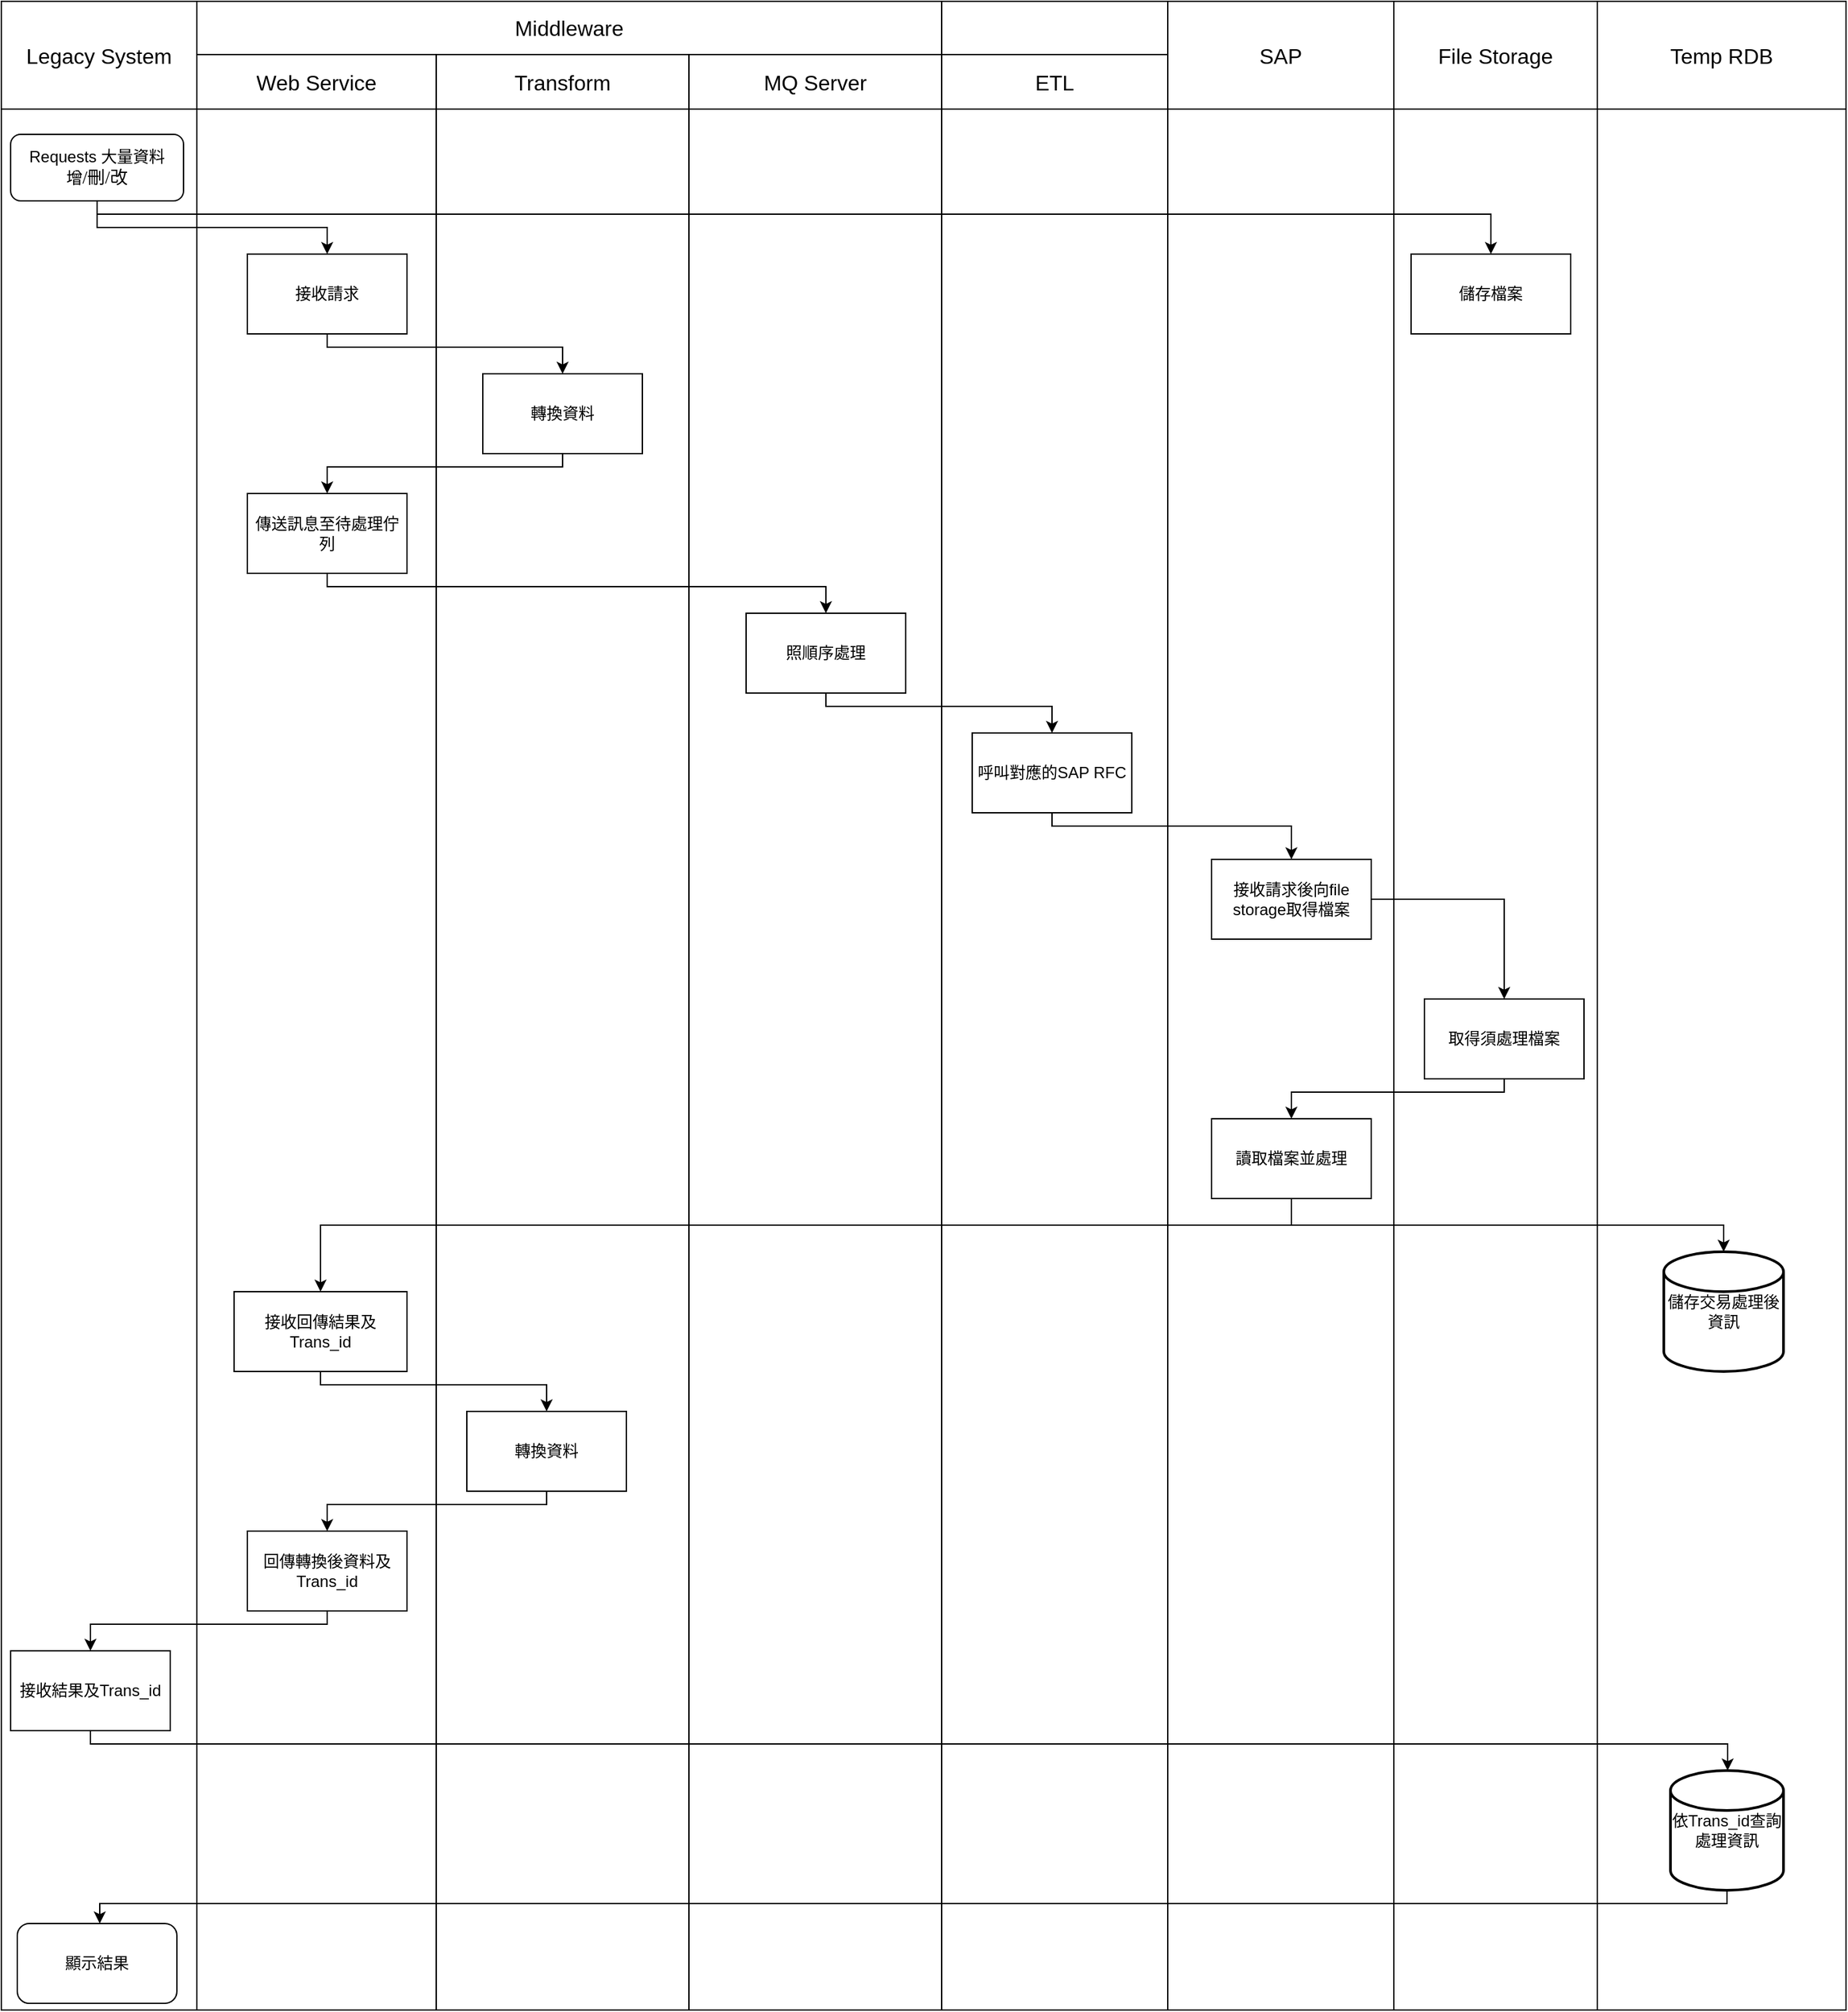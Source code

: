 <mxfile version="22.1.11" type="github">
  <diagram id="C5RBs43oDa-KdzZeNtuy" name="Page-1">
    <mxGraphModel dx="2120" dy="1839" grid="1" gridSize="10" guides="1" tooltips="1" connect="1" arrows="1" fold="1" page="1" pageScale="1" pageWidth="827" pageHeight="1169" math="0" shadow="0">
      <root>
        <mxCell id="WIyWlLk6GJQsqaUBKTNV-0" />
        <mxCell id="WIyWlLk6GJQsqaUBKTNV-1" parent="WIyWlLk6GJQsqaUBKTNV-0" />
        <mxCell id="abffdMrdUMkTcwWsMWbN-68" value="" style="shape=table;startSize=0;container=1;collapsible=0;childLayout=tableLayout;fontSize=16;movable=1;resizable=1;rotatable=1;deletable=1;editable=1;locked=0;connectable=1;" parent="WIyWlLk6GJQsqaUBKTNV-1" vertex="1">
          <mxGeometry x="-800" y="-1150" width="1387" height="1510" as="geometry" />
        </mxCell>
        <mxCell id="abffdMrdUMkTcwWsMWbN-69" value="" style="shape=tableRow;horizontal=0;startSize=0;swimlaneHead=0;swimlaneBody=0;strokeColor=inherit;top=0;left=0;bottom=0;right=0;collapsible=0;dropTarget=0;fillColor=none;points=[[0,0.5],[1,0.5]];portConstraint=eastwest;fontSize=16;" parent="abffdMrdUMkTcwWsMWbN-68" vertex="1">
          <mxGeometry width="1387" height="40" as="geometry" />
        </mxCell>
        <mxCell id="abffdMrdUMkTcwWsMWbN-70" value="Legacy System" style="shape=partialRectangle;html=1;whiteSpace=wrap;connectable=0;strokeColor=inherit;overflow=hidden;fillColor=none;top=0;left=0;bottom=0;right=0;pointerEvents=1;fontSize=16;rowspan=2;colspan=1;" parent="abffdMrdUMkTcwWsMWbN-69" vertex="1">
          <mxGeometry width="147" height="81" as="geometry">
            <mxRectangle width="147" height="40" as="alternateBounds" />
          </mxGeometry>
        </mxCell>
        <mxCell id="abffdMrdUMkTcwWsMWbN-71" value="Middleware" style="shape=partialRectangle;html=1;whiteSpace=wrap;connectable=0;strokeColor=inherit;overflow=hidden;fillColor=none;top=0;left=0;bottom=0;right=0;pointerEvents=1;fontSize=16;rowspan=1;colspan=3;" parent="abffdMrdUMkTcwWsMWbN-69" vertex="1">
          <mxGeometry x="147" width="560" height="40" as="geometry">
            <mxRectangle width="180" height="40" as="alternateBounds" />
          </mxGeometry>
        </mxCell>
        <mxCell id="abffdMrdUMkTcwWsMWbN-72" value="" style="shape=partialRectangle;html=1;whiteSpace=wrap;connectable=0;strokeColor=inherit;overflow=hidden;fillColor=none;top=0;left=0;bottom=0;right=0;pointerEvents=1;fontSize=16;" parent="abffdMrdUMkTcwWsMWbN-69" vertex="1" visible="0">
          <mxGeometry x="327" width="190" height="40" as="geometry">
            <mxRectangle width="190" height="40" as="alternateBounds" />
          </mxGeometry>
        </mxCell>
        <mxCell id="v7u4IJ1Ig2mSw9vjSMqS-14" style="shape=partialRectangle;html=1;whiteSpace=wrap;connectable=0;strokeColor=inherit;overflow=hidden;fillColor=none;top=0;left=0;bottom=0;right=0;pointerEvents=1;fontSize=16;" vertex="1" visible="0" parent="abffdMrdUMkTcwWsMWbN-69">
          <mxGeometry x="517" width="190" height="40" as="geometry">
            <mxRectangle width="190" height="40" as="alternateBounds" />
          </mxGeometry>
        </mxCell>
        <mxCell id="abffdMrdUMkTcwWsMWbN-82" value="" style="shape=partialRectangle;html=1;whiteSpace=wrap;connectable=0;strokeColor=inherit;overflow=hidden;fillColor=none;top=0;left=0;bottom=0;right=0;pointerEvents=1;fontSize=16;" parent="abffdMrdUMkTcwWsMWbN-69" vertex="1">
          <mxGeometry x="707" width="170" height="40" as="geometry">
            <mxRectangle width="170" height="40" as="alternateBounds" />
          </mxGeometry>
        </mxCell>
        <mxCell id="abffdMrdUMkTcwWsMWbN-174" value="SAP" style="shape=partialRectangle;html=1;whiteSpace=wrap;connectable=0;strokeColor=inherit;overflow=hidden;fillColor=none;top=0;left=0;bottom=0;right=0;pointerEvents=1;fontSize=16;rowspan=2;colspan=1;" parent="abffdMrdUMkTcwWsMWbN-69" vertex="1">
          <mxGeometry x="877" width="170" height="81" as="geometry">
            <mxRectangle width="170" height="40" as="alternateBounds" />
          </mxGeometry>
        </mxCell>
        <mxCell id="abffdMrdUMkTcwWsMWbN-187" value="File Storage" style="shape=partialRectangle;html=1;whiteSpace=wrap;connectable=0;strokeColor=inherit;overflow=hidden;fillColor=none;top=0;left=0;bottom=0;right=0;pointerEvents=1;fontSize=16;rowspan=2;colspan=1;" parent="abffdMrdUMkTcwWsMWbN-69" vertex="1">
          <mxGeometry x="1047" width="153" height="81" as="geometry">
            <mxRectangle width="153" height="40" as="alternateBounds" />
          </mxGeometry>
        </mxCell>
        <mxCell id="v7u4IJ1Ig2mSw9vjSMqS-2" value="Temp RDB" style="shape=partialRectangle;html=1;whiteSpace=wrap;connectable=0;strokeColor=inherit;overflow=hidden;fillColor=none;top=0;left=0;bottom=0;right=0;pointerEvents=1;fontSize=16;rowspan=2;colspan=1;" vertex="1" parent="abffdMrdUMkTcwWsMWbN-69">
          <mxGeometry x="1200" width="187" height="81" as="geometry">
            <mxRectangle width="187" height="40" as="alternateBounds" />
          </mxGeometry>
        </mxCell>
        <mxCell id="abffdMrdUMkTcwWsMWbN-166" style="shape=tableRow;horizontal=0;startSize=0;swimlaneHead=0;swimlaneBody=0;strokeColor=inherit;top=0;left=0;bottom=0;right=0;collapsible=0;dropTarget=0;fillColor=none;points=[[0,0.5],[1,0.5]];portConstraint=eastwest;fontSize=16;" parent="abffdMrdUMkTcwWsMWbN-68" vertex="1">
          <mxGeometry y="40" width="1387" height="41" as="geometry" />
        </mxCell>
        <mxCell id="abffdMrdUMkTcwWsMWbN-167" style="shape=partialRectangle;html=1;whiteSpace=wrap;connectable=0;strokeColor=inherit;overflow=hidden;fillColor=none;top=0;left=0;bottom=0;right=0;pointerEvents=1;fontSize=16;" parent="abffdMrdUMkTcwWsMWbN-166" vertex="1" visible="0">
          <mxGeometry width="147" height="41" as="geometry">
            <mxRectangle width="147" height="41" as="alternateBounds" />
          </mxGeometry>
        </mxCell>
        <mxCell id="abffdMrdUMkTcwWsMWbN-168" value="Web Service" style="shape=partialRectangle;html=1;whiteSpace=wrap;connectable=0;strokeColor=inherit;overflow=hidden;fillColor=none;top=0;left=0;bottom=0;right=0;pointerEvents=1;fontSize=16;" parent="abffdMrdUMkTcwWsMWbN-166" vertex="1">
          <mxGeometry x="147" width="180" height="41" as="geometry">
            <mxRectangle width="180" height="41" as="alternateBounds" />
          </mxGeometry>
        </mxCell>
        <mxCell id="abffdMrdUMkTcwWsMWbN-169" value="Transform" style="shape=partialRectangle;html=1;whiteSpace=wrap;connectable=0;strokeColor=inherit;overflow=hidden;fillColor=none;top=0;left=0;bottom=0;right=0;pointerEvents=1;fontSize=16;" parent="abffdMrdUMkTcwWsMWbN-166" vertex="1">
          <mxGeometry x="327" width="190" height="41" as="geometry">
            <mxRectangle width="190" height="41" as="alternateBounds" />
          </mxGeometry>
        </mxCell>
        <mxCell id="v7u4IJ1Ig2mSw9vjSMqS-15" value="MQ Server" style="shape=partialRectangle;html=1;whiteSpace=wrap;connectable=0;strokeColor=inherit;overflow=hidden;fillColor=none;top=0;left=0;bottom=0;right=0;pointerEvents=1;fontSize=16;" vertex="1" parent="abffdMrdUMkTcwWsMWbN-166">
          <mxGeometry x="517" width="190" height="41" as="geometry">
            <mxRectangle width="190" height="41" as="alternateBounds" />
          </mxGeometry>
        </mxCell>
        <mxCell id="abffdMrdUMkTcwWsMWbN-170" value="ETL" style="shape=partialRectangle;html=1;whiteSpace=wrap;connectable=0;strokeColor=inherit;overflow=hidden;fillColor=none;top=0;left=0;bottom=0;right=0;pointerEvents=1;fontSize=16;" parent="abffdMrdUMkTcwWsMWbN-166" vertex="1">
          <mxGeometry x="707" width="170" height="41" as="geometry">
            <mxRectangle width="170" height="41" as="alternateBounds" />
          </mxGeometry>
        </mxCell>
        <mxCell id="abffdMrdUMkTcwWsMWbN-175" style="shape=partialRectangle;html=1;whiteSpace=wrap;connectable=0;strokeColor=inherit;overflow=hidden;fillColor=none;top=0;left=0;bottom=0;right=0;pointerEvents=1;fontSize=16;" parent="abffdMrdUMkTcwWsMWbN-166" vertex="1" visible="0">
          <mxGeometry x="877" width="170" height="41" as="geometry">
            <mxRectangle width="170" height="41" as="alternateBounds" />
          </mxGeometry>
        </mxCell>
        <mxCell id="abffdMrdUMkTcwWsMWbN-188" style="shape=partialRectangle;html=1;whiteSpace=wrap;connectable=0;strokeColor=inherit;overflow=hidden;fillColor=none;top=0;left=0;bottom=0;right=0;pointerEvents=1;fontSize=16;" parent="abffdMrdUMkTcwWsMWbN-166" vertex="1" visible="0">
          <mxGeometry x="1047" width="153" height="41" as="geometry">
            <mxRectangle width="153" height="41" as="alternateBounds" />
          </mxGeometry>
        </mxCell>
        <mxCell id="v7u4IJ1Ig2mSw9vjSMqS-3" style="shape=partialRectangle;html=1;whiteSpace=wrap;connectable=0;strokeColor=inherit;overflow=hidden;fillColor=none;top=0;left=0;bottom=0;right=0;pointerEvents=1;fontSize=16;" vertex="1" visible="0" parent="abffdMrdUMkTcwWsMWbN-166">
          <mxGeometry x="1200" width="187" height="41" as="geometry">
            <mxRectangle width="187" height="41" as="alternateBounds" />
          </mxGeometry>
        </mxCell>
        <mxCell id="abffdMrdUMkTcwWsMWbN-73" value="" style="shape=tableRow;horizontal=0;startSize=0;swimlaneHead=0;swimlaneBody=0;strokeColor=inherit;top=0;left=0;bottom=0;right=0;collapsible=0;dropTarget=0;fillColor=none;points=[[0,0.5],[1,0.5]];portConstraint=eastwest;fontSize=16;" parent="abffdMrdUMkTcwWsMWbN-68" vertex="1">
          <mxGeometry y="81" width="1387" height="1429" as="geometry" />
        </mxCell>
        <mxCell id="abffdMrdUMkTcwWsMWbN-74" value="" style="shape=partialRectangle;html=1;whiteSpace=wrap;connectable=0;strokeColor=inherit;overflow=hidden;fillColor=none;top=0;left=0;bottom=0;right=0;pointerEvents=1;fontSize=16;" parent="abffdMrdUMkTcwWsMWbN-73" vertex="1">
          <mxGeometry width="147" height="1429" as="geometry">
            <mxRectangle width="147" height="1429" as="alternateBounds" />
          </mxGeometry>
        </mxCell>
        <mxCell id="abffdMrdUMkTcwWsMWbN-76" value="" style="shape=partialRectangle;html=1;whiteSpace=wrap;connectable=0;strokeColor=inherit;overflow=hidden;fillColor=none;top=0;left=0;bottom=0;right=0;pointerEvents=1;fontSize=16;" parent="abffdMrdUMkTcwWsMWbN-73" vertex="1">
          <mxGeometry x="147" width="180" height="1429" as="geometry">
            <mxRectangle width="180" height="1429" as="alternateBounds" />
          </mxGeometry>
        </mxCell>
        <mxCell id="abffdMrdUMkTcwWsMWbN-83" style="shape=partialRectangle;html=1;whiteSpace=wrap;connectable=0;strokeColor=inherit;overflow=hidden;fillColor=none;top=0;left=0;bottom=0;right=0;pointerEvents=1;fontSize=16;" parent="abffdMrdUMkTcwWsMWbN-73" vertex="1">
          <mxGeometry x="327" width="190" height="1429" as="geometry">
            <mxRectangle width="190" height="1429" as="alternateBounds" />
          </mxGeometry>
        </mxCell>
        <mxCell id="v7u4IJ1Ig2mSw9vjSMqS-16" style="shape=partialRectangle;html=1;whiteSpace=wrap;connectable=0;strokeColor=inherit;overflow=hidden;fillColor=none;top=0;left=0;bottom=0;right=0;pointerEvents=1;fontSize=16;" vertex="1" parent="abffdMrdUMkTcwWsMWbN-73">
          <mxGeometry x="517" width="190" height="1429" as="geometry">
            <mxRectangle width="190" height="1429" as="alternateBounds" />
          </mxGeometry>
        </mxCell>
        <mxCell id="abffdMrdUMkTcwWsMWbN-134" value="" style="whiteSpace=wrap;html=1;rounded=0;glass=0;strokeWidth=1;shadow=0;" parent="abffdMrdUMkTcwWsMWbN-73" vertex="1">
          <mxGeometry x="707" width="170" height="1429" as="geometry">
            <mxRectangle width="170" height="1429" as="alternateBounds" />
          </mxGeometry>
        </mxCell>
        <mxCell id="abffdMrdUMkTcwWsMWbN-176" style="whiteSpace=wrap;html=1;rounded=0;glass=0;strokeWidth=1;shadow=0;" parent="abffdMrdUMkTcwWsMWbN-73" vertex="1">
          <mxGeometry x="877" width="170" height="1429" as="geometry">
            <mxRectangle width="170" height="1429" as="alternateBounds" />
          </mxGeometry>
        </mxCell>
        <mxCell id="abffdMrdUMkTcwWsMWbN-189" style="whiteSpace=wrap;html=1;rounded=0;glass=0;strokeWidth=1;shadow=0;" parent="abffdMrdUMkTcwWsMWbN-73" vertex="1">
          <mxGeometry x="1047" width="153" height="1429" as="geometry">
            <mxRectangle width="153" height="1429" as="alternateBounds" />
          </mxGeometry>
        </mxCell>
        <mxCell id="v7u4IJ1Ig2mSw9vjSMqS-4" style="whiteSpace=wrap;html=1;rounded=0;glass=0;strokeWidth=1;shadow=0;" vertex="1" parent="abffdMrdUMkTcwWsMWbN-73">
          <mxGeometry x="1200" width="187" height="1429" as="geometry">
            <mxRectangle width="187" height="1429" as="alternateBounds" />
          </mxGeometry>
        </mxCell>
        <mxCell id="abffdMrdUMkTcwWsMWbN-136" value="" style="whiteSpace=wrap;html=1;rounded=0;glass=0;strokeWidth=1;shadow=0;" parent="abffdMrdUMkTcwWsMWbN-73" vertex="1">
          <mxGeometry x="1387" width="NaN" height="1429" as="geometry">
            <mxRectangle width="NaN" height="1429" as="alternateBounds" />
          </mxGeometry>
        </mxCell>
        <mxCell id="abffdMrdUMkTcwWsMWbN-75" value="" style="shape=partialRectangle;html=1;whiteSpace=wrap;connectable=0;strokeColor=inherit;overflow=hidden;fillColor=none;top=0;left=0;bottom=0;right=0;pointerEvents=1;fontSize=16;" parent="abffdMrdUMkTcwWsMWbN-73" vertex="1">
          <mxGeometry width="NaN" height="1429" as="geometry">
            <mxRectangle width="NaN" height="1429" as="alternateBounds" />
          </mxGeometry>
        </mxCell>
        <mxCell id="abffdMrdUMkTcwWsMWbN-179" value="儲存檔案" style="rounded=0;whiteSpace=wrap;html=1;" parent="WIyWlLk6GJQsqaUBKTNV-1" vertex="1">
          <mxGeometry x="260" y="-960" width="120" height="60" as="geometry" />
        </mxCell>
        <mxCell id="v7u4IJ1Ig2mSw9vjSMqS-17" style="edgeStyle=orthogonalEdgeStyle;rounded=0;orthogonalLoop=1;jettySize=auto;html=1;" edge="1" parent="WIyWlLk6GJQsqaUBKTNV-1" source="abffdMrdUMkTcwWsMWbN-85" target="abffdMrdUMkTcwWsMWbN-179">
          <mxGeometry relative="1" as="geometry">
            <Array as="points">
              <mxPoint x="-728" y="-990" />
              <mxPoint x="320" y="-990" />
            </Array>
          </mxGeometry>
        </mxCell>
        <mxCell id="abffdMrdUMkTcwWsMWbN-85" value="Requests 大量資料&lt;br&gt;增&lt;span style=&quot;font-size:10.0pt;mso-bidi-font-size:11.0pt;font-family:SimSun;&lt;br/&gt;mso-fareast-font-family:新細明體;mso-fareast-theme-font:minor-fareast;mso-bidi-font-family:&lt;br/&gt;SimSun;mso-ansi-language:EN-US;mso-fareast-language:ZH-TW;mso-bidi-language:&lt;br/&gt;AR-SA&quot; lang=&quot;EN-US&quot;&gt;/&lt;/span&gt;&lt;span style=&quot;font-size:10.0pt;mso-bidi-font-size:11.0pt;&lt;br/&gt;font-family:&amp;quot;新細明體&amp;quot;,serif;mso-ascii-font-family:SimSun;mso-fareast-theme-font:&lt;br/&gt;minor-fareast;mso-hansi-font-family:SimSun;mso-bidi-font-family:SimSun;&lt;br/&gt;mso-ansi-language:EN-US;mso-fareast-language:ZH-TW;mso-bidi-language:AR-SA&quot;&gt;刪&lt;/span&gt;&lt;span style=&quot;font-size:10.0pt;mso-bidi-font-size:11.0pt;font-family:SimSun;&lt;br/&gt;mso-fareast-font-family:新細明體;mso-fareast-theme-font:minor-fareast;mso-bidi-font-family:&lt;br/&gt;SimSun;mso-ansi-language:EN-US;mso-fareast-language:ZH-TW;mso-bidi-language:&lt;br/&gt;AR-SA&quot; lang=&quot;EN-US&quot;&gt;/&lt;/span&gt;&lt;span style=&quot;font-size:10.0pt;mso-bidi-font-size:11.0pt;&lt;br/&gt;font-family:&amp;quot;新細明體&amp;quot;,serif;mso-ascii-font-family:SimSun;mso-fareast-theme-font:&lt;br/&gt;minor-fareast;mso-hansi-font-family:SimSun;mso-bidi-font-family:SimSun;&lt;br/&gt;mso-ansi-language:EN-US;mso-fareast-language:ZH-TW;mso-bidi-language:AR-SA&quot;&gt;改&lt;/span&gt;" style="rounded=1;whiteSpace=wrap;html=1;fontSize=12;glass=0;strokeWidth=1;shadow=0;" parent="WIyWlLk6GJQsqaUBKTNV-1" vertex="1">
          <mxGeometry x="-793" y="-1050" width="130" height="50" as="geometry" />
        </mxCell>
        <mxCell id="v7u4IJ1Ig2mSw9vjSMqS-25" style="edgeStyle=orthogonalEdgeStyle;rounded=0;orthogonalLoop=1;jettySize=auto;html=1;" edge="1" parent="WIyWlLk6GJQsqaUBKTNV-1" source="abffdMrdUMkTcwWsMWbN-138" target="v7u4IJ1Ig2mSw9vjSMqS-24">
          <mxGeometry relative="1" as="geometry">
            <Array as="points">
              <mxPoint x="-555" y="-890" />
              <mxPoint x="-378" y="-890" />
            </Array>
          </mxGeometry>
        </mxCell>
        <mxCell id="abffdMrdUMkTcwWsMWbN-138" value="接收請求" style="rounded=0;whiteSpace=wrap;html=1;" parent="WIyWlLk6GJQsqaUBKTNV-1" vertex="1">
          <mxGeometry x="-615" y="-960" width="120" height="60" as="geometry" />
        </mxCell>
        <mxCell id="abffdMrdUMkTcwWsMWbN-139" style="edgeStyle=orthogonalEdgeStyle;rounded=0;orthogonalLoop=1;jettySize=auto;html=1;" parent="WIyWlLk6GJQsqaUBKTNV-1" source="abffdMrdUMkTcwWsMWbN-85" target="abffdMrdUMkTcwWsMWbN-138" edge="1">
          <mxGeometry relative="1" as="geometry">
            <Array as="points">
              <mxPoint x="-728" y="-980" />
              <mxPoint x="-555" y="-980" />
            </Array>
          </mxGeometry>
        </mxCell>
        <mxCell id="v7u4IJ1Ig2mSw9vjSMqS-18" style="edgeStyle=orthogonalEdgeStyle;rounded=0;orthogonalLoop=1;jettySize=auto;html=1;" edge="1" parent="WIyWlLk6GJQsqaUBKTNV-1" source="abffdMrdUMkTcwWsMWbN-144" target="abffdMrdUMkTcwWsMWbN-192">
          <mxGeometry relative="1" as="geometry">
            <Array as="points">
              <mxPoint x="-10" y="-530" />
              <mxPoint x="170" y="-530" />
            </Array>
          </mxGeometry>
        </mxCell>
        <mxCell id="abffdMrdUMkTcwWsMWbN-144" value="呼叫對應的SAP RFC" style="rounded=0;whiteSpace=wrap;html=1;" parent="WIyWlLk6GJQsqaUBKTNV-1" vertex="1">
          <mxGeometry x="-70" y="-600" width="120" height="60" as="geometry" />
        </mxCell>
        <mxCell id="v7u4IJ1Ig2mSw9vjSMqS-27" style="edgeStyle=orthogonalEdgeStyle;rounded=0;orthogonalLoop=1;jettySize=auto;html=1;" edge="1" parent="WIyWlLk6GJQsqaUBKTNV-1" source="abffdMrdUMkTcwWsMWbN-149" target="v7u4IJ1Ig2mSw9vjSMqS-26">
          <mxGeometry relative="1" as="geometry">
            <Array as="points">
              <mxPoint x="-560" y="-110" />
              <mxPoint x="-390" y="-110" />
            </Array>
          </mxGeometry>
        </mxCell>
        <mxCell id="abffdMrdUMkTcwWsMWbN-149" value="接收回傳結果及Trans_id" style="rounded=0;whiteSpace=wrap;html=1;" parent="WIyWlLk6GJQsqaUBKTNV-1" vertex="1">
          <mxGeometry x="-625" y="-180" width="130" height="60" as="geometry" />
        </mxCell>
        <mxCell id="v7u4IJ1Ig2mSw9vjSMqS-9" style="edgeStyle=orthogonalEdgeStyle;rounded=0;orthogonalLoop=1;jettySize=auto;html=1;" edge="1" parent="WIyWlLk6GJQsqaUBKTNV-1" source="abffdMrdUMkTcwWsMWbN-151" target="v7u4IJ1Ig2mSw9vjSMqS-8">
          <mxGeometry relative="1" as="geometry">
            <Array as="points">
              <mxPoint x="-733" y="160" />
              <mxPoint x="498" y="160" />
            </Array>
          </mxGeometry>
        </mxCell>
        <mxCell id="abffdMrdUMkTcwWsMWbN-151" value="接收結果及Trans_id" style="rounded=0;whiteSpace=wrap;html=1;" parent="WIyWlLk6GJQsqaUBKTNV-1" vertex="1">
          <mxGeometry x="-793" y="90" width="120" height="60" as="geometry" />
        </mxCell>
        <mxCell id="abffdMrdUMkTcwWsMWbN-190" style="edgeStyle=orthogonalEdgeStyle;rounded=0;orthogonalLoop=1;jettySize=auto;html=1;" parent="WIyWlLk6GJQsqaUBKTNV-1" source="abffdMrdUMkTcwWsMWbN-182" target="abffdMrdUMkTcwWsMWbN-144" edge="1">
          <mxGeometry relative="1" as="geometry">
            <Array as="points">
              <mxPoint x="-180" y="-620" />
              <mxPoint x="-10" y="-620" />
            </Array>
          </mxGeometry>
        </mxCell>
        <mxCell id="abffdMrdUMkTcwWsMWbN-182" value="照順序處理" style="rounded=0;whiteSpace=wrap;html=1;" parent="WIyWlLk6GJQsqaUBKTNV-1" vertex="1">
          <mxGeometry x="-240" y="-690" width="120" height="60" as="geometry" />
        </mxCell>
        <mxCell id="v7u4IJ1Ig2mSw9vjSMqS-19" style="edgeStyle=orthogonalEdgeStyle;rounded=0;orthogonalLoop=1;jettySize=auto;html=1;" edge="1" parent="WIyWlLk6GJQsqaUBKTNV-1" source="abffdMrdUMkTcwWsMWbN-192" target="abffdMrdUMkTcwWsMWbN-194">
          <mxGeometry relative="1" as="geometry" />
        </mxCell>
        <mxCell id="abffdMrdUMkTcwWsMWbN-192" value="接收請求後向file storage取得檔案" style="rounded=0;whiteSpace=wrap;html=1;" parent="WIyWlLk6GJQsqaUBKTNV-1" vertex="1">
          <mxGeometry x="110" y="-505" width="120" height="60" as="geometry" />
        </mxCell>
        <mxCell id="abffdMrdUMkTcwWsMWbN-197" style="edgeStyle=orthogonalEdgeStyle;rounded=0;orthogonalLoop=1;jettySize=auto;html=1;" parent="WIyWlLk6GJQsqaUBKTNV-1" source="abffdMrdUMkTcwWsMWbN-194" target="abffdMrdUMkTcwWsMWbN-196" edge="1">
          <mxGeometry relative="1" as="geometry">
            <Array as="points">
              <mxPoint x="330" y="-330" />
              <mxPoint x="170" y="-330" />
            </Array>
          </mxGeometry>
        </mxCell>
        <mxCell id="abffdMrdUMkTcwWsMWbN-194" value="取得須處理檔案" style="rounded=0;whiteSpace=wrap;html=1;" parent="WIyWlLk6GJQsqaUBKTNV-1" vertex="1">
          <mxGeometry x="270" y="-400" width="120" height="60" as="geometry" />
        </mxCell>
        <mxCell id="v7u4IJ1Ig2mSw9vjSMqS-34" style="edgeStyle=orthogonalEdgeStyle;rounded=0;orthogonalLoop=1;jettySize=auto;html=1;" edge="1" parent="WIyWlLk6GJQsqaUBKTNV-1" source="abffdMrdUMkTcwWsMWbN-196" target="abffdMrdUMkTcwWsMWbN-149">
          <mxGeometry relative="1" as="geometry">
            <Array as="points">
              <mxPoint x="170" y="-230" />
              <mxPoint x="-560" y="-230" />
            </Array>
          </mxGeometry>
        </mxCell>
        <mxCell id="v7u4IJ1Ig2mSw9vjSMqS-35" style="edgeStyle=orthogonalEdgeStyle;rounded=0;orthogonalLoop=1;jettySize=auto;html=1;" edge="1" parent="WIyWlLk6GJQsqaUBKTNV-1" source="abffdMrdUMkTcwWsMWbN-196" target="v7u4IJ1Ig2mSw9vjSMqS-5">
          <mxGeometry relative="1" as="geometry">
            <Array as="points">
              <mxPoint x="170" y="-230" />
              <mxPoint x="495" y="-230" />
            </Array>
          </mxGeometry>
        </mxCell>
        <mxCell id="abffdMrdUMkTcwWsMWbN-196" value="讀取檔案並處理" style="rounded=0;whiteSpace=wrap;html=1;" parent="WIyWlLk6GJQsqaUBKTNV-1" vertex="1">
          <mxGeometry x="110" y="-310" width="120" height="60" as="geometry" />
        </mxCell>
        <mxCell id="v7u4IJ1Ig2mSw9vjSMqS-5" value="儲存交易處理後資訊" style="strokeWidth=2;html=1;shape=mxgraph.flowchart.database;whiteSpace=wrap;" vertex="1" parent="WIyWlLk6GJQsqaUBKTNV-1">
          <mxGeometry x="450" y="-210" width="90" height="90" as="geometry" />
        </mxCell>
        <mxCell id="v7u4IJ1Ig2mSw9vjSMqS-12" style="edgeStyle=orthogonalEdgeStyle;rounded=0;orthogonalLoop=1;jettySize=auto;html=1;" edge="1" parent="WIyWlLk6GJQsqaUBKTNV-1" source="v7u4IJ1Ig2mSw9vjSMqS-8" target="v7u4IJ1Ig2mSw9vjSMqS-11">
          <mxGeometry relative="1" as="geometry">
            <Array as="points">
              <mxPoint x="498" y="280" />
              <mxPoint x="-726" y="280" />
            </Array>
          </mxGeometry>
        </mxCell>
        <mxCell id="v7u4IJ1Ig2mSw9vjSMqS-8" value="依Trans_id查詢處理資訊" style="strokeWidth=2;html=1;shape=mxgraph.flowchart.database;whiteSpace=wrap;" vertex="1" parent="WIyWlLk6GJQsqaUBKTNV-1">
          <mxGeometry x="455" y="180" width="85" height="90" as="geometry" />
        </mxCell>
        <mxCell id="v7u4IJ1Ig2mSw9vjSMqS-11" value="顯示結果" style="rounded=1;whiteSpace=wrap;html=1;" vertex="1" parent="WIyWlLk6GJQsqaUBKTNV-1">
          <mxGeometry x="-788" y="295" width="120" height="60" as="geometry" />
        </mxCell>
        <mxCell id="v7u4IJ1Ig2mSw9vjSMqS-32" style="edgeStyle=orthogonalEdgeStyle;rounded=0;orthogonalLoop=1;jettySize=auto;html=1;" edge="1" parent="WIyWlLk6GJQsqaUBKTNV-1" source="v7u4IJ1Ig2mSw9vjSMqS-24" target="v7u4IJ1Ig2mSw9vjSMqS-31">
          <mxGeometry relative="1" as="geometry">
            <Array as="points">
              <mxPoint x="-378" y="-800" />
              <mxPoint x="-555" y="-800" />
            </Array>
          </mxGeometry>
        </mxCell>
        <mxCell id="v7u4IJ1Ig2mSw9vjSMqS-24" value="轉換資料" style="rounded=0;whiteSpace=wrap;html=1;" vertex="1" parent="WIyWlLk6GJQsqaUBKTNV-1">
          <mxGeometry x="-438" y="-870" width="120" height="60" as="geometry" />
        </mxCell>
        <mxCell id="v7u4IJ1Ig2mSw9vjSMqS-29" style="edgeStyle=orthogonalEdgeStyle;rounded=0;orthogonalLoop=1;jettySize=auto;html=1;" edge="1" parent="WIyWlLk6GJQsqaUBKTNV-1" source="v7u4IJ1Ig2mSw9vjSMqS-26" target="v7u4IJ1Ig2mSw9vjSMqS-28">
          <mxGeometry relative="1" as="geometry">
            <Array as="points">
              <mxPoint x="-390" y="-20" />
              <mxPoint x="-555" y="-20" />
            </Array>
          </mxGeometry>
        </mxCell>
        <mxCell id="v7u4IJ1Ig2mSw9vjSMqS-26" value="轉換資料" style="rounded=0;whiteSpace=wrap;html=1;" vertex="1" parent="WIyWlLk6GJQsqaUBKTNV-1">
          <mxGeometry x="-450" y="-90" width="120" height="60" as="geometry" />
        </mxCell>
        <mxCell id="v7u4IJ1Ig2mSw9vjSMqS-30" style="edgeStyle=orthogonalEdgeStyle;rounded=0;orthogonalLoop=1;jettySize=auto;html=1;" edge="1" parent="WIyWlLk6GJQsqaUBKTNV-1" source="v7u4IJ1Ig2mSw9vjSMqS-28" target="abffdMrdUMkTcwWsMWbN-151">
          <mxGeometry relative="1" as="geometry">
            <Array as="points">
              <mxPoint x="-555" y="70" />
              <mxPoint x="-733" y="70" />
            </Array>
          </mxGeometry>
        </mxCell>
        <mxCell id="v7u4IJ1Ig2mSw9vjSMqS-28" value="回傳轉換後資料及Trans_id" style="rounded=0;whiteSpace=wrap;html=1;" vertex="1" parent="WIyWlLk6GJQsqaUBKTNV-1">
          <mxGeometry x="-615" width="120" height="60" as="geometry" />
        </mxCell>
        <mxCell id="v7u4IJ1Ig2mSw9vjSMqS-33" style="edgeStyle=orthogonalEdgeStyle;rounded=0;orthogonalLoop=1;jettySize=auto;html=1;" edge="1" parent="WIyWlLk6GJQsqaUBKTNV-1" source="v7u4IJ1Ig2mSw9vjSMqS-31" target="abffdMrdUMkTcwWsMWbN-182">
          <mxGeometry relative="1" as="geometry">
            <Array as="points">
              <mxPoint x="-555" y="-710" />
              <mxPoint x="-180" y="-710" />
            </Array>
          </mxGeometry>
        </mxCell>
        <mxCell id="v7u4IJ1Ig2mSw9vjSMqS-31" value="傳送訊息至待處理佇列" style="rounded=0;whiteSpace=wrap;html=1;" vertex="1" parent="WIyWlLk6GJQsqaUBKTNV-1">
          <mxGeometry x="-615" y="-780" width="120" height="60" as="geometry" />
        </mxCell>
      </root>
    </mxGraphModel>
  </diagram>
</mxfile>
